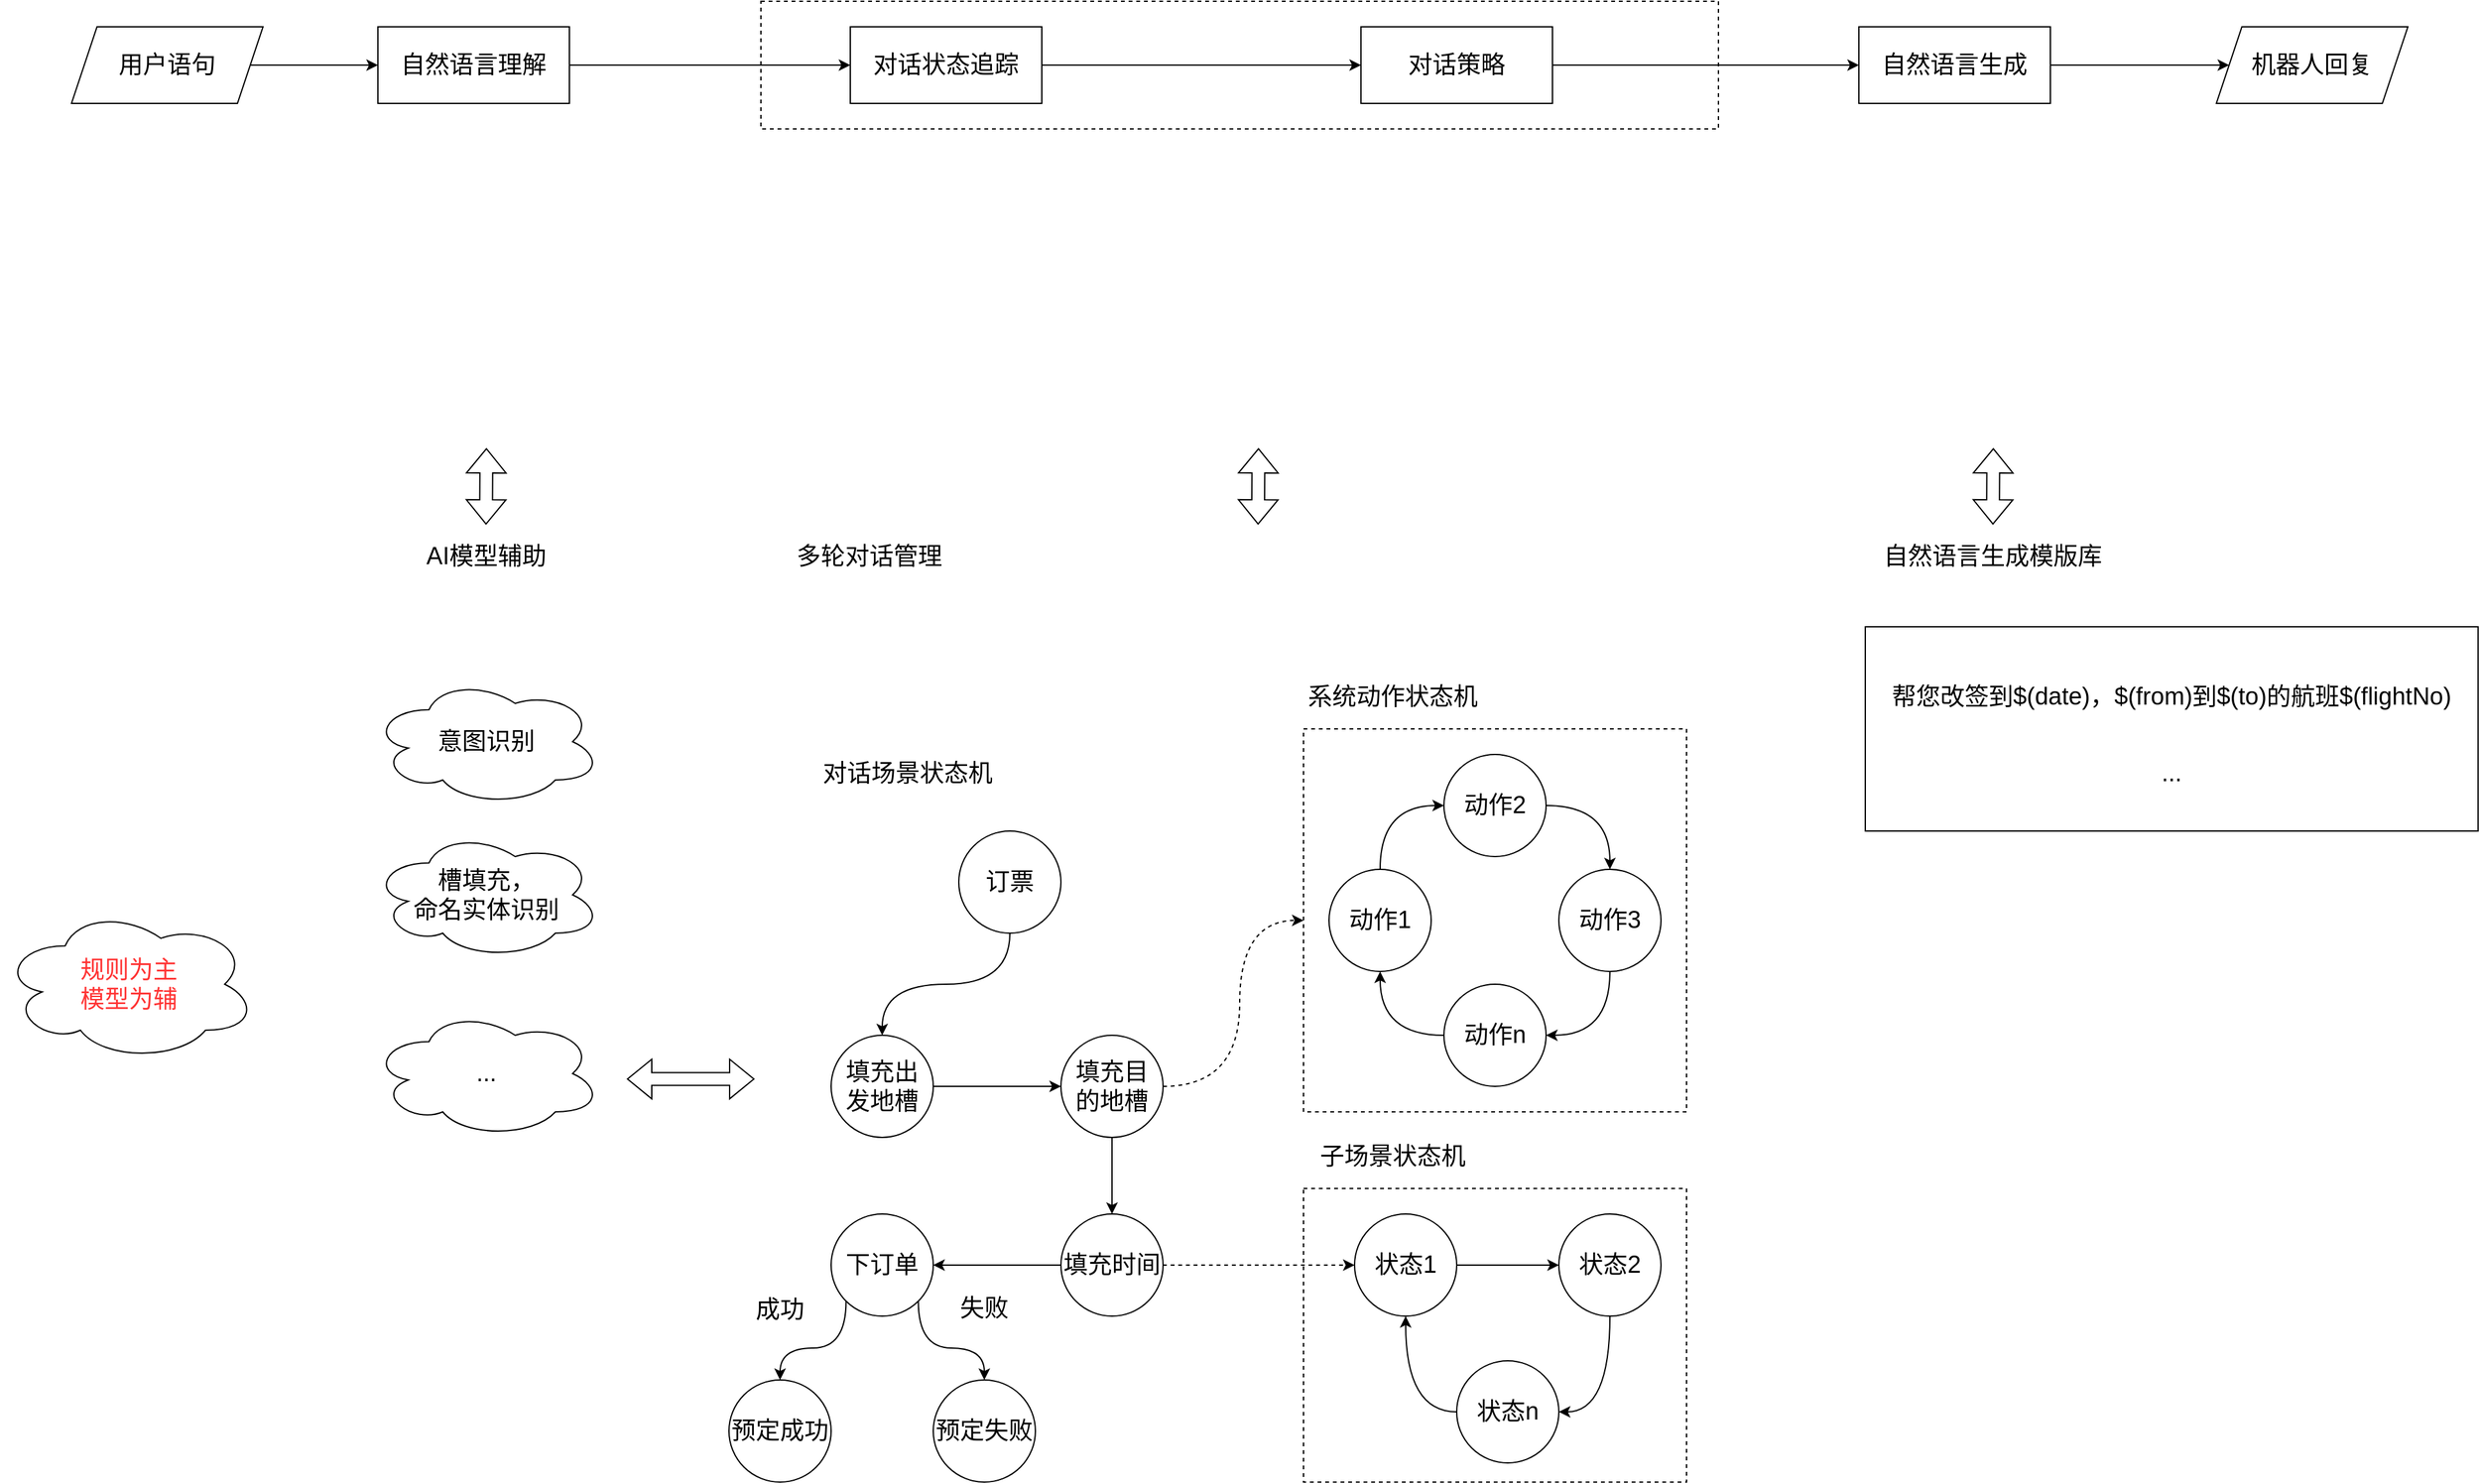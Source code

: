 <mxfile version="16.0.3" type="github">
  <diagram id="rdF5DC8ADCqOEM-56Y4E" name="第 1 页">
    <mxGraphModel dx="2178" dy="921" grid="1" gridSize="10" guides="1" tooltips="1" connect="1" arrows="1" fold="1" page="1" pageScale="1" pageWidth="827" pageHeight="1169" math="0" shadow="0">
      <root>
        <mxCell id="0" />
        <mxCell id="1" parent="0" />
        <mxCell id="FymUpO2ddn1shdIVuSi2-6" style="edgeStyle=orthogonalEdgeStyle;rounded=0;orthogonalLoop=1;jettySize=auto;html=1;exitX=0.5;exitY=1;exitDx=0;exitDy=0;entryX=0.5;entryY=0;entryDx=0;entryDy=0;fontSize=19;curved=1;" edge="1" parent="1" source="FymUpO2ddn1shdIVuSi2-1" target="FymUpO2ddn1shdIVuSi2-3">
          <mxGeometry relative="1" as="geometry">
            <Array as="points">
              <mxPoint x="705" y="900" />
              <mxPoint x="605" y="900" />
            </Array>
          </mxGeometry>
        </mxCell>
        <mxCell id="FymUpO2ddn1shdIVuSi2-1" value="&lt;span style=&quot;font-size: 19px&quot;&gt;订票&lt;/span&gt;" style="ellipse;whiteSpace=wrap;html=1;aspect=fixed;" vertex="1" parent="1">
          <mxGeometry x="665" y="780" width="80" height="80" as="geometry" />
        </mxCell>
        <mxCell id="FymUpO2ddn1shdIVuSi2-7" style="edgeStyle=orthogonalEdgeStyle;curved=1;rounded=0;orthogonalLoop=1;jettySize=auto;html=1;exitX=1;exitY=0.5;exitDx=0;exitDy=0;entryX=0;entryY=0.5;entryDx=0;entryDy=0;fontSize=19;" edge="1" parent="1" source="FymUpO2ddn1shdIVuSi2-3" target="FymUpO2ddn1shdIVuSi2-4">
          <mxGeometry relative="1" as="geometry" />
        </mxCell>
        <mxCell id="FymUpO2ddn1shdIVuSi2-3" value="&lt;span style=&quot;font-size: 19px&quot;&gt;填充出&lt;br&gt;发地槽&lt;/span&gt;" style="ellipse;whiteSpace=wrap;html=1;aspect=fixed;" vertex="1" parent="1">
          <mxGeometry x="565" y="940" width="80" height="80" as="geometry" />
        </mxCell>
        <mxCell id="FymUpO2ddn1shdIVuSi2-8" style="edgeStyle=orthogonalEdgeStyle;curved=1;rounded=0;orthogonalLoop=1;jettySize=auto;html=1;exitX=0.5;exitY=1;exitDx=0;exitDy=0;entryX=0.5;entryY=0;entryDx=0;entryDy=0;fontSize=19;" edge="1" parent="1" source="FymUpO2ddn1shdIVuSi2-4" target="FymUpO2ddn1shdIVuSi2-5">
          <mxGeometry relative="1" as="geometry" />
        </mxCell>
        <mxCell id="FymUpO2ddn1shdIVuSi2-24" style="edgeStyle=orthogonalEdgeStyle;curved=1;rounded=0;orthogonalLoop=1;jettySize=auto;html=1;exitX=1;exitY=0.5;exitDx=0;exitDy=0;dashed=1;fontSize=19;" edge="1" parent="1" source="FymUpO2ddn1shdIVuSi2-4" target="FymUpO2ddn1shdIVuSi2-26">
          <mxGeometry relative="1" as="geometry">
            <mxPoint x="915" y="850" as="targetPoint" />
            <Array as="points">
              <mxPoint x="885" y="980" />
              <mxPoint x="885" y="850" />
            </Array>
          </mxGeometry>
        </mxCell>
        <mxCell id="FymUpO2ddn1shdIVuSi2-4" value="&lt;span style=&quot;font-size: 19px&quot;&gt;填充目&lt;br&gt;的地槽&lt;/span&gt;" style="ellipse;whiteSpace=wrap;html=1;aspect=fixed;" vertex="1" parent="1">
          <mxGeometry x="745" y="940" width="80" height="80" as="geometry" />
        </mxCell>
        <mxCell id="FymUpO2ddn1shdIVuSi2-33" style="edgeStyle=orthogonalEdgeStyle;curved=1;rounded=0;orthogonalLoop=1;jettySize=auto;html=1;exitX=1;exitY=0.5;exitDx=0;exitDy=0;entryX=0;entryY=0.5;entryDx=0;entryDy=0;fontSize=19;dashed=1;" edge="1" parent="1" source="FymUpO2ddn1shdIVuSi2-5" target="FymUpO2ddn1shdIVuSi2-25">
          <mxGeometry relative="1" as="geometry" />
        </mxCell>
        <mxCell id="FymUpO2ddn1shdIVuSi2-80" style="edgeStyle=orthogonalEdgeStyle;curved=1;rounded=0;orthogonalLoop=1;jettySize=auto;html=1;exitX=0;exitY=0.5;exitDx=0;exitDy=0;entryX=1;entryY=0.5;entryDx=0;entryDy=0;fontSize=19;fontColor=#000000;" edge="1" parent="1" source="FymUpO2ddn1shdIVuSi2-5" target="FymUpO2ddn1shdIVuSi2-77">
          <mxGeometry relative="1" as="geometry" />
        </mxCell>
        <mxCell id="FymUpO2ddn1shdIVuSi2-5" value="&lt;span style=&quot;font-size: 19px&quot;&gt;填充时间&lt;/span&gt;" style="ellipse;whiteSpace=wrap;html=1;aspect=fixed;" vertex="1" parent="1">
          <mxGeometry x="745" y="1080" width="80" height="80" as="geometry" />
        </mxCell>
        <mxCell id="FymUpO2ddn1shdIVuSi2-17" style="edgeStyle=orthogonalEdgeStyle;curved=1;rounded=0;orthogonalLoop=1;jettySize=auto;html=1;exitX=0.5;exitY=0;exitDx=0;exitDy=0;entryX=0;entryY=0.5;entryDx=0;entryDy=0;fontSize=19;" edge="1" parent="1" source="FymUpO2ddn1shdIVuSi2-10" target="FymUpO2ddn1shdIVuSi2-16">
          <mxGeometry relative="1" as="geometry" />
        </mxCell>
        <mxCell id="FymUpO2ddn1shdIVuSi2-10" value="&lt;font style=&quot;font-size: 19px&quot;&gt;动作1&lt;/font&gt;" style="ellipse;whiteSpace=wrap;html=1;aspect=fixed;" vertex="1" parent="1">
          <mxGeometry x="955" y="810" width="80" height="80" as="geometry" />
        </mxCell>
        <mxCell id="FymUpO2ddn1shdIVuSi2-14" style="edgeStyle=orthogonalEdgeStyle;curved=1;rounded=0;orthogonalLoop=1;jettySize=auto;html=1;exitX=0.5;exitY=1;exitDx=0;exitDy=0;entryX=1;entryY=0.5;entryDx=0;entryDy=0;fontSize=19;" edge="1" parent="1" source="FymUpO2ddn1shdIVuSi2-11" target="FymUpO2ddn1shdIVuSi2-12">
          <mxGeometry relative="1" as="geometry" />
        </mxCell>
        <mxCell id="FymUpO2ddn1shdIVuSi2-11" value="&lt;font style=&quot;font-size: 19px&quot;&gt;动作3&lt;/font&gt;" style="ellipse;whiteSpace=wrap;html=1;aspect=fixed;" vertex="1" parent="1">
          <mxGeometry x="1135" y="810" width="80" height="80" as="geometry" />
        </mxCell>
        <mxCell id="FymUpO2ddn1shdIVuSi2-15" style="edgeStyle=orthogonalEdgeStyle;curved=1;rounded=0;orthogonalLoop=1;jettySize=auto;html=1;exitX=0;exitY=0.5;exitDx=0;exitDy=0;fontSize=19;" edge="1" parent="1" source="FymUpO2ddn1shdIVuSi2-12" target="FymUpO2ddn1shdIVuSi2-10">
          <mxGeometry relative="1" as="geometry" />
        </mxCell>
        <mxCell id="FymUpO2ddn1shdIVuSi2-12" value="&lt;font style=&quot;font-size: 19px&quot;&gt;动作n&lt;/font&gt;" style="ellipse;whiteSpace=wrap;html=1;aspect=fixed;" vertex="1" parent="1">
          <mxGeometry x="1045" y="900" width="80" height="80" as="geometry" />
        </mxCell>
        <mxCell id="FymUpO2ddn1shdIVuSi2-18" style="edgeStyle=orthogonalEdgeStyle;curved=1;rounded=0;orthogonalLoop=1;jettySize=auto;html=1;exitX=1;exitY=0.5;exitDx=0;exitDy=0;fontSize=19;" edge="1" parent="1" source="FymUpO2ddn1shdIVuSi2-16" target="FymUpO2ddn1shdIVuSi2-11">
          <mxGeometry relative="1" as="geometry" />
        </mxCell>
        <mxCell id="FymUpO2ddn1shdIVuSi2-16" value="&lt;font style=&quot;font-size: 19px&quot;&gt;动作2&lt;/font&gt;" style="ellipse;whiteSpace=wrap;html=1;aspect=fixed;" vertex="1" parent="1">
          <mxGeometry x="1045" y="720" width="80" height="80" as="geometry" />
        </mxCell>
        <mxCell id="FymUpO2ddn1shdIVuSi2-20" value="系统动作状态机" style="text;html=1;strokeColor=none;fillColor=none;align=center;verticalAlign=middle;whiteSpace=wrap;rounded=0;dashed=1;fontSize=19;" vertex="1" parent="1">
          <mxGeometry x="935" y="660" width="140" height="30" as="geometry" />
        </mxCell>
        <mxCell id="FymUpO2ddn1shdIVuSi2-21" value="对话场景状态机" style="text;html=1;strokeColor=none;fillColor=none;align=center;verticalAlign=middle;whiteSpace=wrap;rounded=0;dashed=1;fontSize=19;" vertex="1" parent="1">
          <mxGeometry x="555" y="720" width="140" height="30" as="geometry" />
        </mxCell>
        <mxCell id="FymUpO2ddn1shdIVuSi2-29" style="edgeStyle=orthogonalEdgeStyle;curved=1;rounded=0;orthogonalLoop=1;jettySize=auto;html=1;exitX=1;exitY=0.5;exitDx=0;exitDy=0;fontSize=19;" edge="1" parent="1" source="FymUpO2ddn1shdIVuSi2-25" target="FymUpO2ddn1shdIVuSi2-27">
          <mxGeometry relative="1" as="geometry" />
        </mxCell>
        <mxCell id="FymUpO2ddn1shdIVuSi2-25" value="&lt;span style=&quot;font-size: 19px&quot;&gt;状态1&lt;/span&gt;" style="ellipse;whiteSpace=wrap;html=1;aspect=fixed;" vertex="1" parent="1">
          <mxGeometry x="975" y="1080" width="80" height="80" as="geometry" />
        </mxCell>
        <mxCell id="FymUpO2ddn1shdIVuSi2-26" value="" style="rounded=0;whiteSpace=wrap;html=1;fontSize=19;fillColor=none;dashed=1;" vertex="1" parent="1">
          <mxGeometry x="935" y="700" width="300" height="300" as="geometry" />
        </mxCell>
        <mxCell id="FymUpO2ddn1shdIVuSi2-30" style="edgeStyle=orthogonalEdgeStyle;curved=1;rounded=0;orthogonalLoop=1;jettySize=auto;html=1;exitX=0.5;exitY=1;exitDx=0;exitDy=0;entryX=1;entryY=0.5;entryDx=0;entryDy=0;fontSize=19;" edge="1" parent="1" source="FymUpO2ddn1shdIVuSi2-27" target="FymUpO2ddn1shdIVuSi2-28">
          <mxGeometry relative="1" as="geometry" />
        </mxCell>
        <mxCell id="FymUpO2ddn1shdIVuSi2-27" value="&lt;span style=&quot;font-size: 19px&quot;&gt;状态2&lt;/span&gt;" style="ellipse;whiteSpace=wrap;html=1;aspect=fixed;" vertex="1" parent="1">
          <mxGeometry x="1135" y="1080" width="80" height="80" as="geometry" />
        </mxCell>
        <mxCell id="FymUpO2ddn1shdIVuSi2-31" style="edgeStyle=orthogonalEdgeStyle;curved=1;rounded=0;orthogonalLoop=1;jettySize=auto;html=1;exitX=0;exitY=0.5;exitDx=0;exitDy=0;entryX=0.5;entryY=1;entryDx=0;entryDy=0;fontSize=19;" edge="1" parent="1" source="FymUpO2ddn1shdIVuSi2-28" target="FymUpO2ddn1shdIVuSi2-25">
          <mxGeometry relative="1" as="geometry" />
        </mxCell>
        <mxCell id="FymUpO2ddn1shdIVuSi2-28" value="&lt;span style=&quot;font-size: 19px&quot;&gt;状态n&lt;/span&gt;" style="ellipse;whiteSpace=wrap;html=1;aspect=fixed;" vertex="1" parent="1">
          <mxGeometry x="1055" y="1195" width="80" height="80" as="geometry" />
        </mxCell>
        <mxCell id="FymUpO2ddn1shdIVuSi2-32" value="" style="rounded=0;whiteSpace=wrap;html=1;fontSize=19;fillColor=none;dashed=1;" vertex="1" parent="1">
          <mxGeometry x="935" y="1060" width="300" height="230" as="geometry" />
        </mxCell>
        <mxCell id="FymUpO2ddn1shdIVuSi2-35" value="子场景状态机" style="text;html=1;strokeColor=none;fillColor=none;align=center;verticalAlign=middle;whiteSpace=wrap;rounded=0;dashed=1;fontSize=19;" vertex="1" parent="1">
          <mxGeometry x="935" y="1020" width="140" height="30" as="geometry" />
        </mxCell>
        <mxCell id="FymUpO2ddn1shdIVuSi2-36" value="意图识别" style="ellipse;shape=cloud;whiteSpace=wrap;html=1;fontSize=19;fillColor=none;" vertex="1" parent="1">
          <mxGeometry x="205" y="660" width="180" height="100" as="geometry" />
        </mxCell>
        <mxCell id="FymUpO2ddn1shdIVuSi2-39" value="槽填充，&lt;br&gt;命名实体识别" style="ellipse;shape=cloud;whiteSpace=wrap;html=1;fontSize=19;fillColor=none;" vertex="1" parent="1">
          <mxGeometry x="205" y="780" width="180" height="100" as="geometry" />
        </mxCell>
        <mxCell id="FymUpO2ddn1shdIVuSi2-42" value="..." style="ellipse;shape=cloud;whiteSpace=wrap;html=1;fontSize=19;fillColor=none;" vertex="1" parent="1">
          <mxGeometry x="205" y="920" width="180" height="100" as="geometry" />
        </mxCell>
        <mxCell id="FymUpO2ddn1shdIVuSi2-45" value="" style="shape=flexArrow;endArrow=classic;startArrow=classic;html=1;rounded=0;fontSize=19;curved=1;" edge="1" parent="1">
          <mxGeometry width="100" height="100" relative="1" as="geometry">
            <mxPoint x="405" y="974.29" as="sourcePoint" />
            <mxPoint x="505" y="974.29" as="targetPoint" />
          </mxGeometry>
        </mxCell>
        <mxCell id="FymUpO2ddn1shdIVuSi2-46" value="AI模型辅助" style="text;html=1;strokeColor=none;fillColor=none;align=center;verticalAlign=middle;whiteSpace=wrap;rounded=0;dashed=1;fontSize=19;" vertex="1" parent="1">
          <mxGeometry x="225" y="550" width="140" height="30" as="geometry" />
        </mxCell>
        <mxCell id="FymUpO2ddn1shdIVuSi2-48" value="多轮对话管理" style="text;html=1;strokeColor=none;fillColor=none;align=center;verticalAlign=middle;whiteSpace=wrap;rounded=0;dashed=1;fontSize=19;" vertex="1" parent="1">
          <mxGeometry x="525" y="550" width="140" height="30" as="geometry" />
        </mxCell>
        <mxCell id="FymUpO2ddn1shdIVuSi2-52" value="&lt;font color=&quot;#ff3333&quot;&gt;规则为主&lt;br&gt;模型为辅&lt;/font&gt;" style="ellipse;shape=cloud;whiteSpace=wrap;html=1;fontSize=19;fillColor=none;" vertex="1" parent="1">
          <mxGeometry x="-85" y="840" width="200" height="120" as="geometry" />
        </mxCell>
        <mxCell id="FymUpO2ddn1shdIVuSi2-61" style="edgeStyle=orthogonalEdgeStyle;curved=1;rounded=0;orthogonalLoop=1;jettySize=auto;html=1;exitX=1;exitY=0.5;exitDx=0;exitDy=0;entryX=0;entryY=0.5;entryDx=0;entryDy=0;fontSize=19;fontColor=#000000;" edge="1" parent="1" source="FymUpO2ddn1shdIVuSi2-54" target="FymUpO2ddn1shdIVuSi2-56">
          <mxGeometry relative="1" as="geometry" />
        </mxCell>
        <mxCell id="FymUpO2ddn1shdIVuSi2-54" value="&lt;font color=&quot;#000000&quot;&gt;用户语句&lt;/font&gt;" style="shape=parallelogram;perimeter=parallelogramPerimeter;whiteSpace=wrap;html=1;fixedSize=1;fontSize=19;fontColor=#FF3333;fillColor=none;" vertex="1" parent="1">
          <mxGeometry x="-30" y="150" width="150" height="60" as="geometry" />
        </mxCell>
        <mxCell id="FymUpO2ddn1shdIVuSi2-62" style="edgeStyle=orthogonalEdgeStyle;curved=1;rounded=0;orthogonalLoop=1;jettySize=auto;html=1;exitX=1;exitY=0.5;exitDx=0;exitDy=0;entryX=0;entryY=0.5;entryDx=0;entryDy=0;fontSize=19;fontColor=#000000;" edge="1" parent="1" source="FymUpO2ddn1shdIVuSi2-56" target="FymUpO2ddn1shdIVuSi2-57">
          <mxGeometry relative="1" as="geometry" />
        </mxCell>
        <mxCell id="FymUpO2ddn1shdIVuSi2-56" value="自然语言理解" style="rounded=0;whiteSpace=wrap;html=1;fontSize=19;fontColor=#000000;fillColor=none;" vertex="1" parent="1">
          <mxGeometry x="210" y="150" width="150" height="60" as="geometry" />
        </mxCell>
        <mxCell id="FymUpO2ddn1shdIVuSi2-63" style="edgeStyle=orthogonalEdgeStyle;curved=1;rounded=0;orthogonalLoop=1;jettySize=auto;html=1;exitX=1;exitY=0.5;exitDx=0;exitDy=0;entryX=0;entryY=0.5;entryDx=0;entryDy=0;fontSize=19;fontColor=#000000;" edge="1" parent="1" source="FymUpO2ddn1shdIVuSi2-57" target="FymUpO2ddn1shdIVuSi2-58">
          <mxGeometry relative="1" as="geometry" />
        </mxCell>
        <mxCell id="FymUpO2ddn1shdIVuSi2-57" value="对话状态追踪" style="rounded=0;whiteSpace=wrap;html=1;fontSize=19;fontColor=#000000;fillColor=none;" vertex="1" parent="1">
          <mxGeometry x="580" y="150" width="150" height="60" as="geometry" />
        </mxCell>
        <mxCell id="FymUpO2ddn1shdIVuSi2-64" style="edgeStyle=orthogonalEdgeStyle;curved=1;rounded=0;orthogonalLoop=1;jettySize=auto;html=1;exitX=1;exitY=0.5;exitDx=0;exitDy=0;entryX=0;entryY=0.5;entryDx=0;entryDy=0;fontSize=19;fontColor=#000000;" edge="1" parent="1" source="FymUpO2ddn1shdIVuSi2-58" target="FymUpO2ddn1shdIVuSi2-59">
          <mxGeometry relative="1" as="geometry" />
        </mxCell>
        <mxCell id="FymUpO2ddn1shdIVuSi2-58" value="对话策略" style="rounded=0;whiteSpace=wrap;html=1;fontSize=19;fontColor=#000000;fillColor=none;" vertex="1" parent="1">
          <mxGeometry x="980" y="150" width="150" height="60" as="geometry" />
        </mxCell>
        <mxCell id="FymUpO2ddn1shdIVuSi2-65" style="edgeStyle=orthogonalEdgeStyle;curved=1;rounded=0;orthogonalLoop=1;jettySize=auto;html=1;exitX=1;exitY=0.5;exitDx=0;exitDy=0;entryX=0;entryY=0.5;entryDx=0;entryDy=0;fontSize=19;fontColor=#000000;" edge="1" parent="1" source="FymUpO2ddn1shdIVuSi2-59" target="FymUpO2ddn1shdIVuSi2-60">
          <mxGeometry relative="1" as="geometry" />
        </mxCell>
        <mxCell id="FymUpO2ddn1shdIVuSi2-59" value="自然语言生成" style="rounded=0;whiteSpace=wrap;html=1;fontSize=19;fontColor=#000000;fillColor=none;" vertex="1" parent="1">
          <mxGeometry x="1370" y="150" width="150" height="60" as="geometry" />
        </mxCell>
        <mxCell id="FymUpO2ddn1shdIVuSi2-60" value="&lt;font color=&quot;#000000&quot;&gt;&lt;span&gt;机器人回复&lt;/span&gt;&lt;/font&gt;" style="shape=parallelogram;perimeter=parallelogramPerimeter;whiteSpace=wrap;html=1;fixedSize=1;fontSize=19;fontColor=#FF3333;fillColor=none;" vertex="1" parent="1">
          <mxGeometry x="1650" y="150" width="150" height="60" as="geometry" />
        </mxCell>
        <mxCell id="FymUpO2ddn1shdIVuSi2-67" value="" style="shape=flexArrow;endArrow=classic;startArrow=classic;html=1;rounded=0;fontSize=19;fontColor=#000000;curved=1;" edge="1" parent="1">
          <mxGeometry width="100" height="100" relative="1" as="geometry">
            <mxPoint x="294.67" y="540" as="sourcePoint" />
            <mxPoint x="295" y="480" as="targetPoint" />
          </mxGeometry>
        </mxCell>
        <mxCell id="FymUpO2ddn1shdIVuSi2-68" value="" style="rounded=0;whiteSpace=wrap;html=1;fontSize=19;fontColor=#000000;fillColor=none;dashed=1;" vertex="1" parent="1">
          <mxGeometry x="510" y="130" width="750" height="100" as="geometry" />
        </mxCell>
        <mxCell id="FymUpO2ddn1shdIVuSi2-70" value="" style="shape=flexArrow;endArrow=classic;startArrow=classic;html=1;rounded=0;fontSize=19;fontColor=#000000;curved=1;" edge="1" parent="1">
          <mxGeometry width="100" height="100" relative="1" as="geometry">
            <mxPoint x="899.41" y="540" as="sourcePoint" />
            <mxPoint x="899.74" y="480" as="targetPoint" />
          </mxGeometry>
        </mxCell>
        <mxCell id="FymUpO2ddn1shdIVuSi2-71" value="帮您改签到$(date)，$(from)到$(to)的航班$(flightNo)" style="text;html=1;strokeColor=none;fillColor=none;align=center;verticalAlign=middle;whiteSpace=wrap;rounded=0;dashed=1;fontSize=19;fontColor=#000000;" vertex="1" parent="1">
          <mxGeometry x="1385" y="660" width="460" height="30" as="geometry" />
        </mxCell>
        <mxCell id="FymUpO2ddn1shdIVuSi2-73" value="..." style="text;html=1;strokeColor=none;fillColor=none;align=center;verticalAlign=middle;whiteSpace=wrap;rounded=0;dashed=1;fontSize=19;fontColor=#000000;" vertex="1" parent="1">
          <mxGeometry x="1385" y="720" width="460" height="30" as="geometry" />
        </mxCell>
        <mxCell id="FymUpO2ddn1shdIVuSi2-74" value="" style="rounded=0;whiteSpace=wrap;html=1;fontSize=19;fillColor=none;" vertex="1" parent="1">
          <mxGeometry x="1375" y="620" width="480" height="160" as="geometry" />
        </mxCell>
        <mxCell id="FymUpO2ddn1shdIVuSi2-75" value="自然语言生成模版库" style="text;html=1;strokeColor=none;fillColor=none;align=center;verticalAlign=middle;whiteSpace=wrap;rounded=0;dashed=1;fontSize=19;" vertex="1" parent="1">
          <mxGeometry x="1375" y="550" width="200" height="30" as="geometry" />
        </mxCell>
        <mxCell id="FymUpO2ddn1shdIVuSi2-76" value="" style="shape=flexArrow;endArrow=classic;startArrow=classic;html=1;rounded=0;fontSize=19;fontColor=#000000;curved=1;" edge="1" parent="1">
          <mxGeometry width="100" height="100" relative="1" as="geometry">
            <mxPoint x="1475" y="540" as="sourcePoint" />
            <mxPoint x="1475.33" y="480" as="targetPoint" />
          </mxGeometry>
        </mxCell>
        <mxCell id="FymUpO2ddn1shdIVuSi2-81" style="edgeStyle=orthogonalEdgeStyle;curved=1;rounded=0;orthogonalLoop=1;jettySize=auto;html=1;exitX=0;exitY=1;exitDx=0;exitDy=0;entryX=0.5;entryY=0;entryDx=0;entryDy=0;fontSize=19;fontColor=#000000;" edge="1" parent="1" source="FymUpO2ddn1shdIVuSi2-77" target="FymUpO2ddn1shdIVuSi2-78">
          <mxGeometry relative="1" as="geometry" />
        </mxCell>
        <mxCell id="FymUpO2ddn1shdIVuSi2-82" style="edgeStyle=orthogonalEdgeStyle;curved=1;rounded=0;orthogonalLoop=1;jettySize=auto;html=1;exitX=1;exitY=1;exitDx=0;exitDy=0;entryX=0.5;entryY=0;entryDx=0;entryDy=0;fontSize=19;fontColor=#000000;" edge="1" parent="1" source="FymUpO2ddn1shdIVuSi2-77" target="FymUpO2ddn1shdIVuSi2-79">
          <mxGeometry relative="1" as="geometry" />
        </mxCell>
        <mxCell id="FymUpO2ddn1shdIVuSi2-77" value="&lt;span style=&quot;font-size: 19px&quot;&gt;下订单&lt;/span&gt;" style="ellipse;whiteSpace=wrap;html=1;aspect=fixed;" vertex="1" parent="1">
          <mxGeometry x="565" y="1080" width="80" height="80" as="geometry" />
        </mxCell>
        <mxCell id="FymUpO2ddn1shdIVuSi2-78" value="&lt;span style=&quot;font-size: 19px&quot;&gt;预定成功&lt;/span&gt;" style="ellipse;whiteSpace=wrap;html=1;aspect=fixed;" vertex="1" parent="1">
          <mxGeometry x="485" y="1210" width="80" height="80" as="geometry" />
        </mxCell>
        <mxCell id="FymUpO2ddn1shdIVuSi2-79" value="&lt;span style=&quot;font-size: 19px&quot;&gt;预定失败&lt;/span&gt;" style="ellipse;whiteSpace=wrap;html=1;aspect=fixed;" vertex="1" parent="1">
          <mxGeometry x="645" y="1210" width="80" height="80" as="geometry" />
        </mxCell>
        <mxCell id="FymUpO2ddn1shdIVuSi2-83" value="成功" style="text;html=1;strokeColor=none;fillColor=none;align=center;verticalAlign=middle;whiteSpace=wrap;rounded=0;dashed=1;fontSize=19;fontColor=#000000;" vertex="1" parent="1">
          <mxGeometry x="495" y="1140" width="60" height="30" as="geometry" />
        </mxCell>
        <mxCell id="FymUpO2ddn1shdIVuSi2-84" value="失败" style="text;html=1;strokeColor=none;fillColor=none;align=center;verticalAlign=middle;whiteSpace=wrap;rounded=0;dashed=1;fontSize=19;fontColor=#000000;" vertex="1" parent="1">
          <mxGeometry x="655" y="1139" width="60" height="30" as="geometry" />
        </mxCell>
      </root>
    </mxGraphModel>
  </diagram>
</mxfile>
